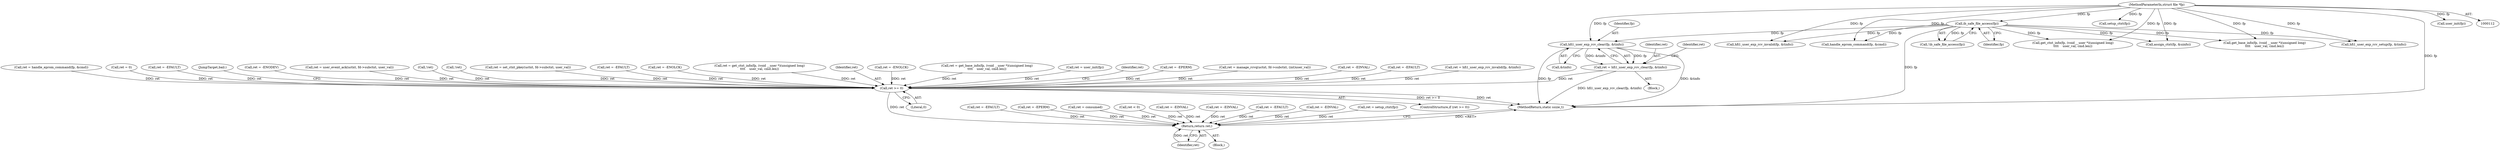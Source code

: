 digraph "0_linux_e6bd18f57aad1a2d1ef40e646d03ed0f2515c9e3_3@pointer" {
"1000457" [label="(Call,hfi1_user_exp_rcv_clear(fp, &tinfo))"];
"1000166" [label="(Call,ib_safe_file_access(fp))"];
"1000113" [label="(MethodParameterIn,struct file *fp)"];
"1000455" [label="(Call,ret = hfi1_user_exp_rcv_clear(fp, &tinfo))"];
"1000663" [label="(Call,ret >= 0)"];
"1000670" [label="(Return,return ret;)"];
"1000457" [label="(Call,hfi1_user_exp_rcv_clear(fp, &tinfo))"];
"1000458" [label="(Identifier,fp)"];
"1000459" [label="(Call,&tinfo)"];
"1000670" [label="(Return,return ret;)"];
"1000195" [label="(Call,ret = -EFAULT)"];
"1000671" [label="(Identifier,ret)"];
"1000609" [label="(Call,ret = -ENOLCK)"];
"1000316" [label="(Call,ret = -EPERM)"];
"1000351" [label="(Call,ret = get_ctxt_info(fp, (void __user *)(unsigned long)\n\t\t\t\t    user_val, cmd.len))"];
"1000429" [label="(Call,hfi1_user_exp_rcv_invalid(fp, &tinfo))"];
"1000340" [label="(Call,setup_ctxt(fp))"];
"1000664" [label="(Identifier,ret)"];
"1000577" [label="(Call,ret = -ENOLCK)"];
"1000117" [label="(Block,)"];
"1000365" [label="(Call,ret = get_base_info(fp, (void __user *)(unsigned long)\n\t\t\t\t    user_val, cmd.len))"];
"1000666" [label="(Call,ret = consumed)"];
"1000325" [label="(Block,)"];
"1000657" [label="(Call,handle_eprom_command(fp, &cmd))"];
"1000345" [label="(Call,ret = user_init(fp))"];
"1000367" [label="(Call,get_base_info(fp, (void __user *)(unsigned long)\n\t\t\t\t    user_val, cmd.len))"];
"1000395" [label="(Call,hfi1_user_exp_rcv_setup(fp, &tinfo))"];
"1000667" [label="(Identifier,ret)"];
"1000113" [label="(MethodParameterIn,struct file *fp)"];
"1000520" [label="(Call,ret = -EPERM)"];
"1000483" [label="(Call,ret = manage_rcvq(uctxt, fd->subctxt, (int)user_val))"];
"1000166" [label="(Call,ib_safe_file_access(fp))"];
"1000543" [label="(Call,ret = -EINVAL)"];
"1000477" [label="(Call,ret = -EFAULT)"];
"1000353" [label="(Call,get_ctxt_info(fp, (void __user *)(unsigned long)\n\t\t\t\t    user_val, cmd.len))"];
"1000427" [label="(Call,ret = hfi1_user_exp_rcv_invalid(fp, &tinfo))"];
"1000655" [label="(Call,ret = handle_eprom_command(fp, &cmd))"];
"1000663" [label="(Call,ret >= 0)"];
"1000334" [label="(Call,ret < 0)"];
"1000177" [label="(Call,ret = -EINVAL)"];
"1000272" [label="(Call,ret = -EINVAL)"];
"1000144" [label="(Call,ret = 0)"];
"1000449" [label="(Call,ret = -EFAULT)"];
"1000462" [label="(Identifier,ret)"];
"1000290" [label="(Call,ret = -EFAULT)"];
"1000329" [label="(Call,assign_ctxt(fp, &uinfo))"];
"1000669" [label="(JumpTarget,bail:)"];
"1000165" [label="(Call,!ib_safe_file_access(fp))"];
"1000455" [label="(Call,ret = hfi1_user_exp_rcv_clear(fp, &tinfo))"];
"1000621" [label="(Call,ret = -ENODEV)"];
"1000498" [label="(Call,ret = user_event_ack(uctxt, fd->subctxt, user_val))"];
"1000456" [label="(Identifier,ret)"];
"1000304" [label="(Call,ret = -EINVAL)"];
"1000665" [label="(Literal,0)"];
"1000400" [label="(Call,!ret)"];
"1000347" [label="(Call,user_init(fp))"];
"1000645" [label="(Call,!ret)"];
"1000338" [label="(Call,ret = setup_ctxt(fp))"];
"1000662" [label="(ControlStructure,if (ret >= 0))"];
"1000511" [label="(Call,ret = set_ctxt_pkey(uctxt, fd->subctxt, user_val))"];
"1000167" [label="(Identifier,fp)"];
"1000672" [label="(MethodReturn,static ssize_t)"];
"1000421" [label="(Call,ret = -EFAULT)"];
"1000457" -> "1000455"  [label="AST: "];
"1000457" -> "1000459"  [label="CFG: "];
"1000458" -> "1000457"  [label="AST: "];
"1000459" -> "1000457"  [label="AST: "];
"1000455" -> "1000457"  [label="CFG: "];
"1000457" -> "1000672"  [label="DDG: &tinfo"];
"1000457" -> "1000672"  [label="DDG: fp"];
"1000457" -> "1000455"  [label="DDG: fp"];
"1000457" -> "1000455"  [label="DDG: &tinfo"];
"1000166" -> "1000457"  [label="DDG: fp"];
"1000113" -> "1000457"  [label="DDG: fp"];
"1000166" -> "1000165"  [label="AST: "];
"1000166" -> "1000167"  [label="CFG: "];
"1000167" -> "1000166"  [label="AST: "];
"1000165" -> "1000166"  [label="CFG: "];
"1000166" -> "1000672"  [label="DDG: fp"];
"1000166" -> "1000165"  [label="DDG: fp"];
"1000113" -> "1000166"  [label="DDG: fp"];
"1000166" -> "1000329"  [label="DDG: fp"];
"1000166" -> "1000353"  [label="DDG: fp"];
"1000166" -> "1000367"  [label="DDG: fp"];
"1000166" -> "1000395"  [label="DDG: fp"];
"1000166" -> "1000429"  [label="DDG: fp"];
"1000166" -> "1000657"  [label="DDG: fp"];
"1000113" -> "1000112"  [label="AST: "];
"1000113" -> "1000672"  [label="DDG: fp"];
"1000113" -> "1000329"  [label="DDG: fp"];
"1000113" -> "1000340"  [label="DDG: fp"];
"1000113" -> "1000347"  [label="DDG: fp"];
"1000113" -> "1000353"  [label="DDG: fp"];
"1000113" -> "1000367"  [label="DDG: fp"];
"1000113" -> "1000395"  [label="DDG: fp"];
"1000113" -> "1000429"  [label="DDG: fp"];
"1000113" -> "1000657"  [label="DDG: fp"];
"1000455" -> "1000325"  [label="AST: "];
"1000456" -> "1000455"  [label="AST: "];
"1000462" -> "1000455"  [label="CFG: "];
"1000455" -> "1000672"  [label="DDG: hfi1_user_exp_rcv_clear(fp, &tinfo)"];
"1000455" -> "1000663"  [label="DDG: ret"];
"1000663" -> "1000662"  [label="AST: "];
"1000663" -> "1000665"  [label="CFG: "];
"1000664" -> "1000663"  [label="AST: "];
"1000665" -> "1000663"  [label="AST: "];
"1000667" -> "1000663"  [label="CFG: "];
"1000669" -> "1000663"  [label="CFG: "];
"1000663" -> "1000672"  [label="DDG: ret >= 0"];
"1000663" -> "1000672"  [label="DDG: ret"];
"1000427" -> "1000663"  [label="DDG: ret"];
"1000621" -> "1000663"  [label="DDG: ret"];
"1000655" -> "1000663"  [label="DDG: ret"];
"1000645" -> "1000663"  [label="DDG: ret"];
"1000400" -> "1000663"  [label="DDG: ret"];
"1000609" -> "1000663"  [label="DDG: ret"];
"1000449" -> "1000663"  [label="DDG: ret"];
"1000421" -> "1000663"  [label="DDG: ret"];
"1000498" -> "1000663"  [label="DDG: ret"];
"1000577" -> "1000663"  [label="DDG: ret"];
"1000345" -> "1000663"  [label="DDG: ret"];
"1000477" -> "1000663"  [label="DDG: ret"];
"1000483" -> "1000663"  [label="DDG: ret"];
"1000365" -> "1000663"  [label="DDG: ret"];
"1000520" -> "1000663"  [label="DDG: ret"];
"1000144" -> "1000663"  [label="DDG: ret"];
"1000511" -> "1000663"  [label="DDG: ret"];
"1000543" -> "1000663"  [label="DDG: ret"];
"1000351" -> "1000663"  [label="DDG: ret"];
"1000663" -> "1000670"  [label="DDG: ret"];
"1000670" -> "1000117"  [label="AST: "];
"1000670" -> "1000671"  [label="CFG: "];
"1000671" -> "1000670"  [label="AST: "];
"1000672" -> "1000670"  [label="CFG: "];
"1000670" -> "1000672"  [label="DDG: <RET>"];
"1000671" -> "1000670"  [label="DDG: ret"];
"1000177" -> "1000670"  [label="DDG: ret"];
"1000304" -> "1000670"  [label="DDG: ret"];
"1000272" -> "1000670"  [label="DDG: ret"];
"1000195" -> "1000670"  [label="DDG: ret"];
"1000334" -> "1000670"  [label="DDG: ret"];
"1000338" -> "1000670"  [label="DDG: ret"];
"1000290" -> "1000670"  [label="DDG: ret"];
"1000316" -> "1000670"  [label="DDG: ret"];
"1000666" -> "1000670"  [label="DDG: ret"];
}
